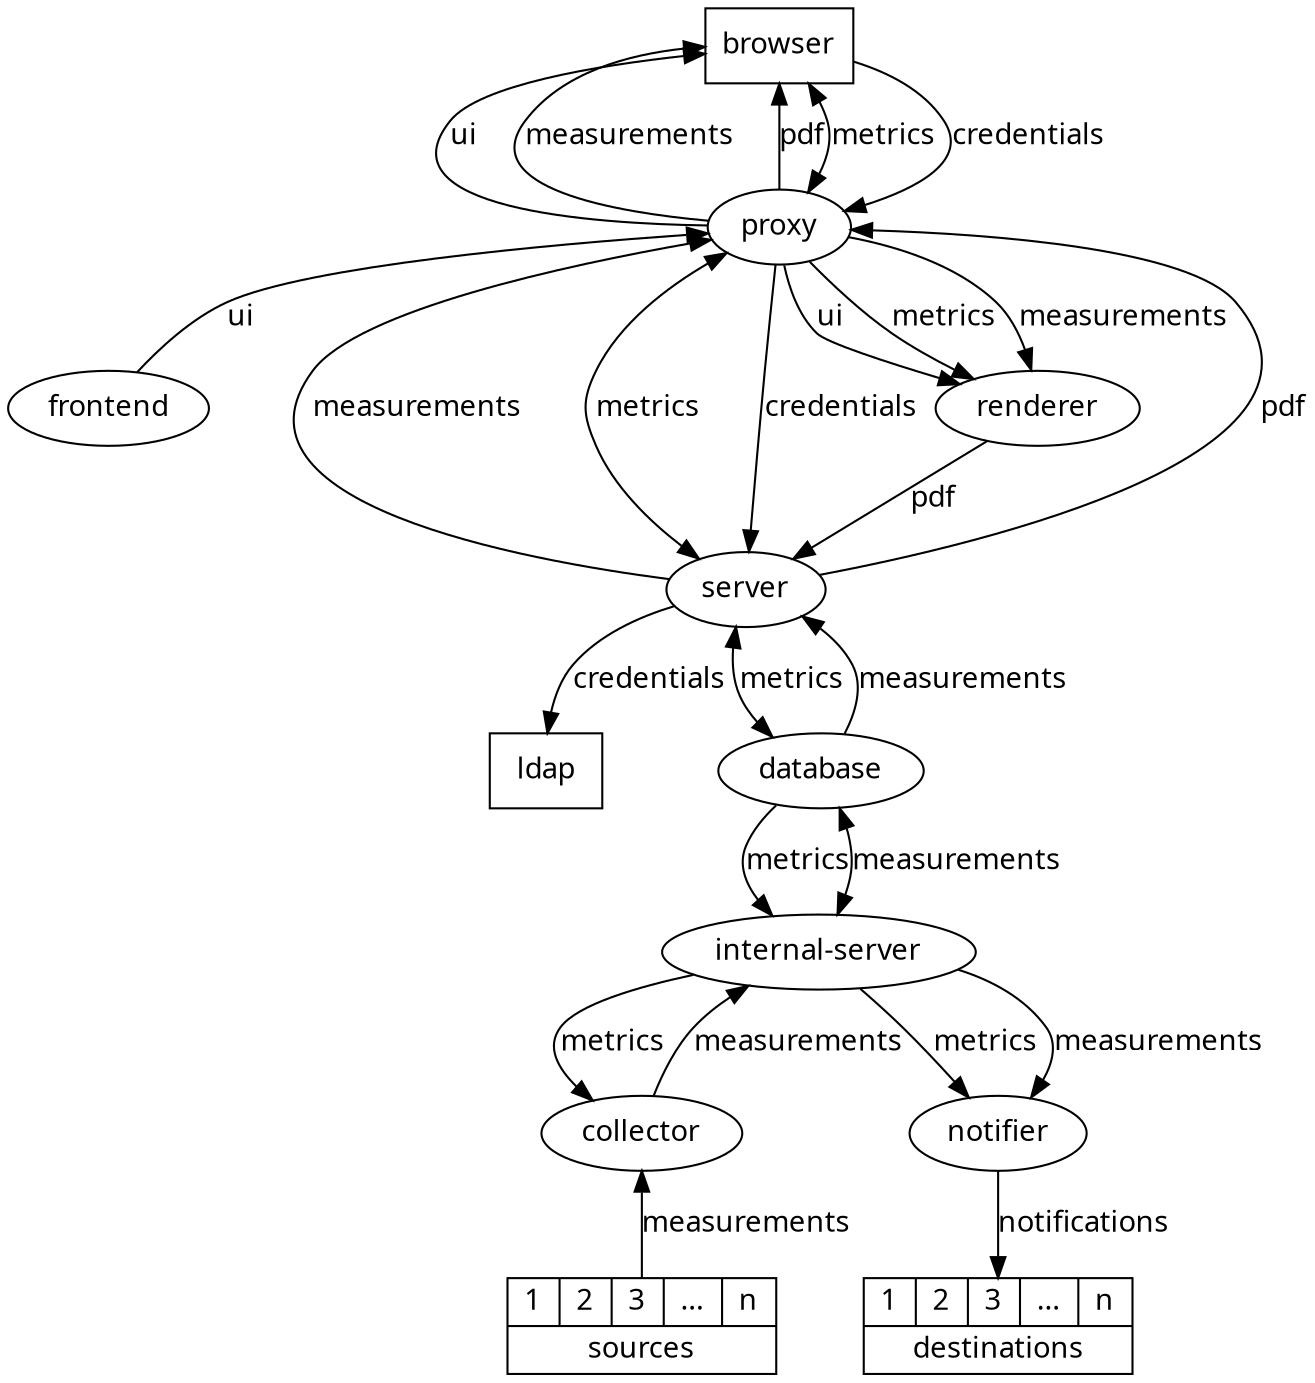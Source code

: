 digraph {
  graph [bcolor=transparant, fontname="SFMono-Regular"]
  node [fontname="SFMono-Regular"]
  edge [fontname="SFMono-Regular"]
  browser [shape=rectangle]
  ldap [shape=rectangle]
  internal_server [label="internal-server"]
  browser -> proxy [label=ui, dir="back"]
  browser -> proxy [label=measurements, dir="back"]
  browser -> proxy [label=pdf, dir="back"]
  browser -> proxy [label=metrics, dir="both"]
  proxy -> frontend [label=ui, dir="back"]
  proxy -> server [label=measurements, dir="back"]
  proxy -> server [label=metrics, dir="both"]
  database -> server [label=measurements]
  server -> database [label=metrics, dir="both"]
  database -> internal_server [label=metrics]
  internal_server -> database [label=measurements, dir="both"]
  collector -> internal_server [label=measurements]
  internal_server -> collector [label=metrics]
  collector -> source [label=measurements, dir="back"]
  internal_server -> notifier [label=metrics]
  internal_server -> notifier [label=measurements]
  notifier -> destination [label=notifications]
  proxy -> renderer [label=ui]
  proxy -> renderer [label=metrics]
  proxy -> renderer [label=measurements]
  renderer -> server [label=pdf]
  server -> proxy [label=pdf]
  browser -> proxy [label=credentials]
  proxy -> server [label=credentials]
  server -> ldap [label=credentials]
  source [label="{{1|2|3|...|n}|sources}" shape=record]
  destination [label="{{1|2|3|...|n}|destinations}" shape=record]
}
